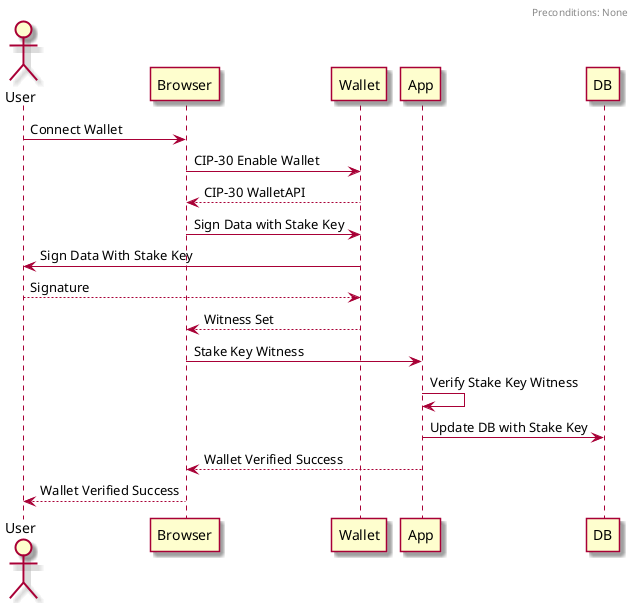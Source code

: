 @startuml wallet-register

skin rose
header Preconditions: None
actor User
User -> Browser : Connect Wallet
Browser -> Wallet : CIP-30 Enable Wallet
Wallet --> Browser : CIP-30 WalletAPI
Browser -> Wallet: Sign Data with Stake Key
Wallet -> User: Sign Data With Stake Key
User --> Wallet: Signature
Wallet --> Browser : Witness Set
Browser -> App : Stake Key Witness
App -> App : Verify Stake Key Witness
App -> DB : Update DB with Stake Key
App --> Browser : Wallet Verified Success
Browser --> User : Wallet Verified Success

@enduml